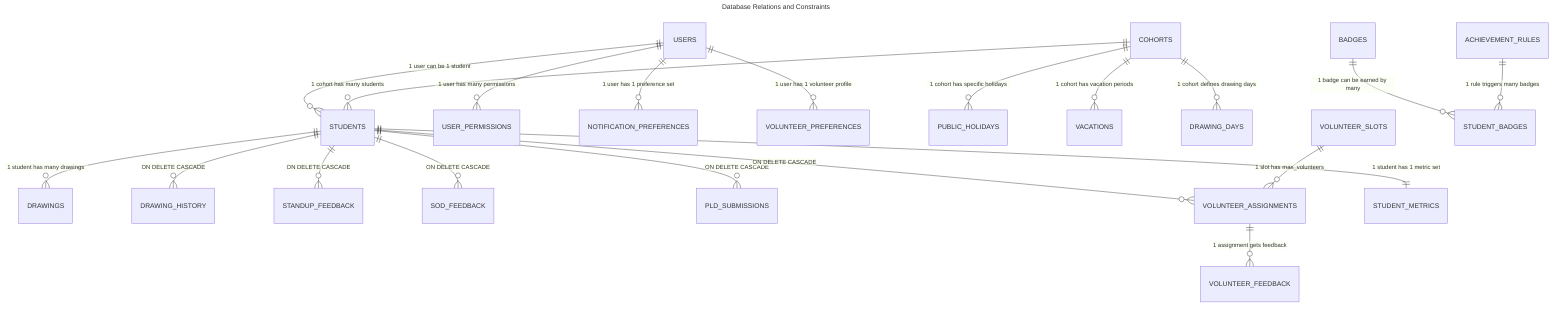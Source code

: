 ---
title: Database Relations and Constraints
---
erDiagram
    %% Core Relations
    USERS ||--o{ STUDENTS : "1 user can be 1 student"
    USERS ||--o{ USER_PERMISSIONS : "1 user has many permissions"
    USERS ||--o{ NOTIFICATION_PREFERENCES : "1 user has 1 preference set"
    USERS ||--o{ VOLUNTEER_PREFERENCES : "1 user has 1 volunteer profile"

    %% Student Relations
    STUDENTS ||--o{ DRAWINGS : "1 student has many drawings"
    STUDENTS ||--o{ DRAWING_HISTORY : "ON DELETE CASCADE"
    STUDENTS ||--o{ STANDUP_FEEDBACK : "ON DELETE CASCADE"
    STUDENTS ||--o{ SOD_FEEDBACK : "ON DELETE CASCADE"
    STUDENTS ||--o{ PLD_SUBMISSIONS : "ON DELETE CASCADE"
    STUDENTS ||--o{ VOLUNTEER_ASSIGNMENTS : "ON DELETE CASCADE"
    STUDENTS ||--|| STUDENT_METRICS : "1 student has 1 metric set"

    %% Cohort Management
    COHORTS ||--o{ STUDENTS : "1 cohort has many students"
    COHORTS ||--o{ PUBLIC_HOLIDAYS : "1 cohort has specific holidays"
    COHORTS ||--o{ VACATIONS : "1 cohort has vacation periods"
    COHORTS ||--o{ DRAWING_DAYS : "1 cohort defines drawing days"

    %% Volunteer System
    VOLUNTEER_SLOTS ||--o{ VOLUNTEER_ASSIGNMENTS : "1 slot has max_volunteers"
    VOLUNTEER_ASSIGNMENTS ||--o{ VOLUNTEER_FEEDBACK : "1 assignment gets feedback"

    %% Achievement System
    BADGES ||--o{ STUDENT_BADGES : "1 badge can be earned by many"
    ACHIEVEMENT_RULES ||--o{ STUDENT_BADGES : "1 rule triggers many badges"